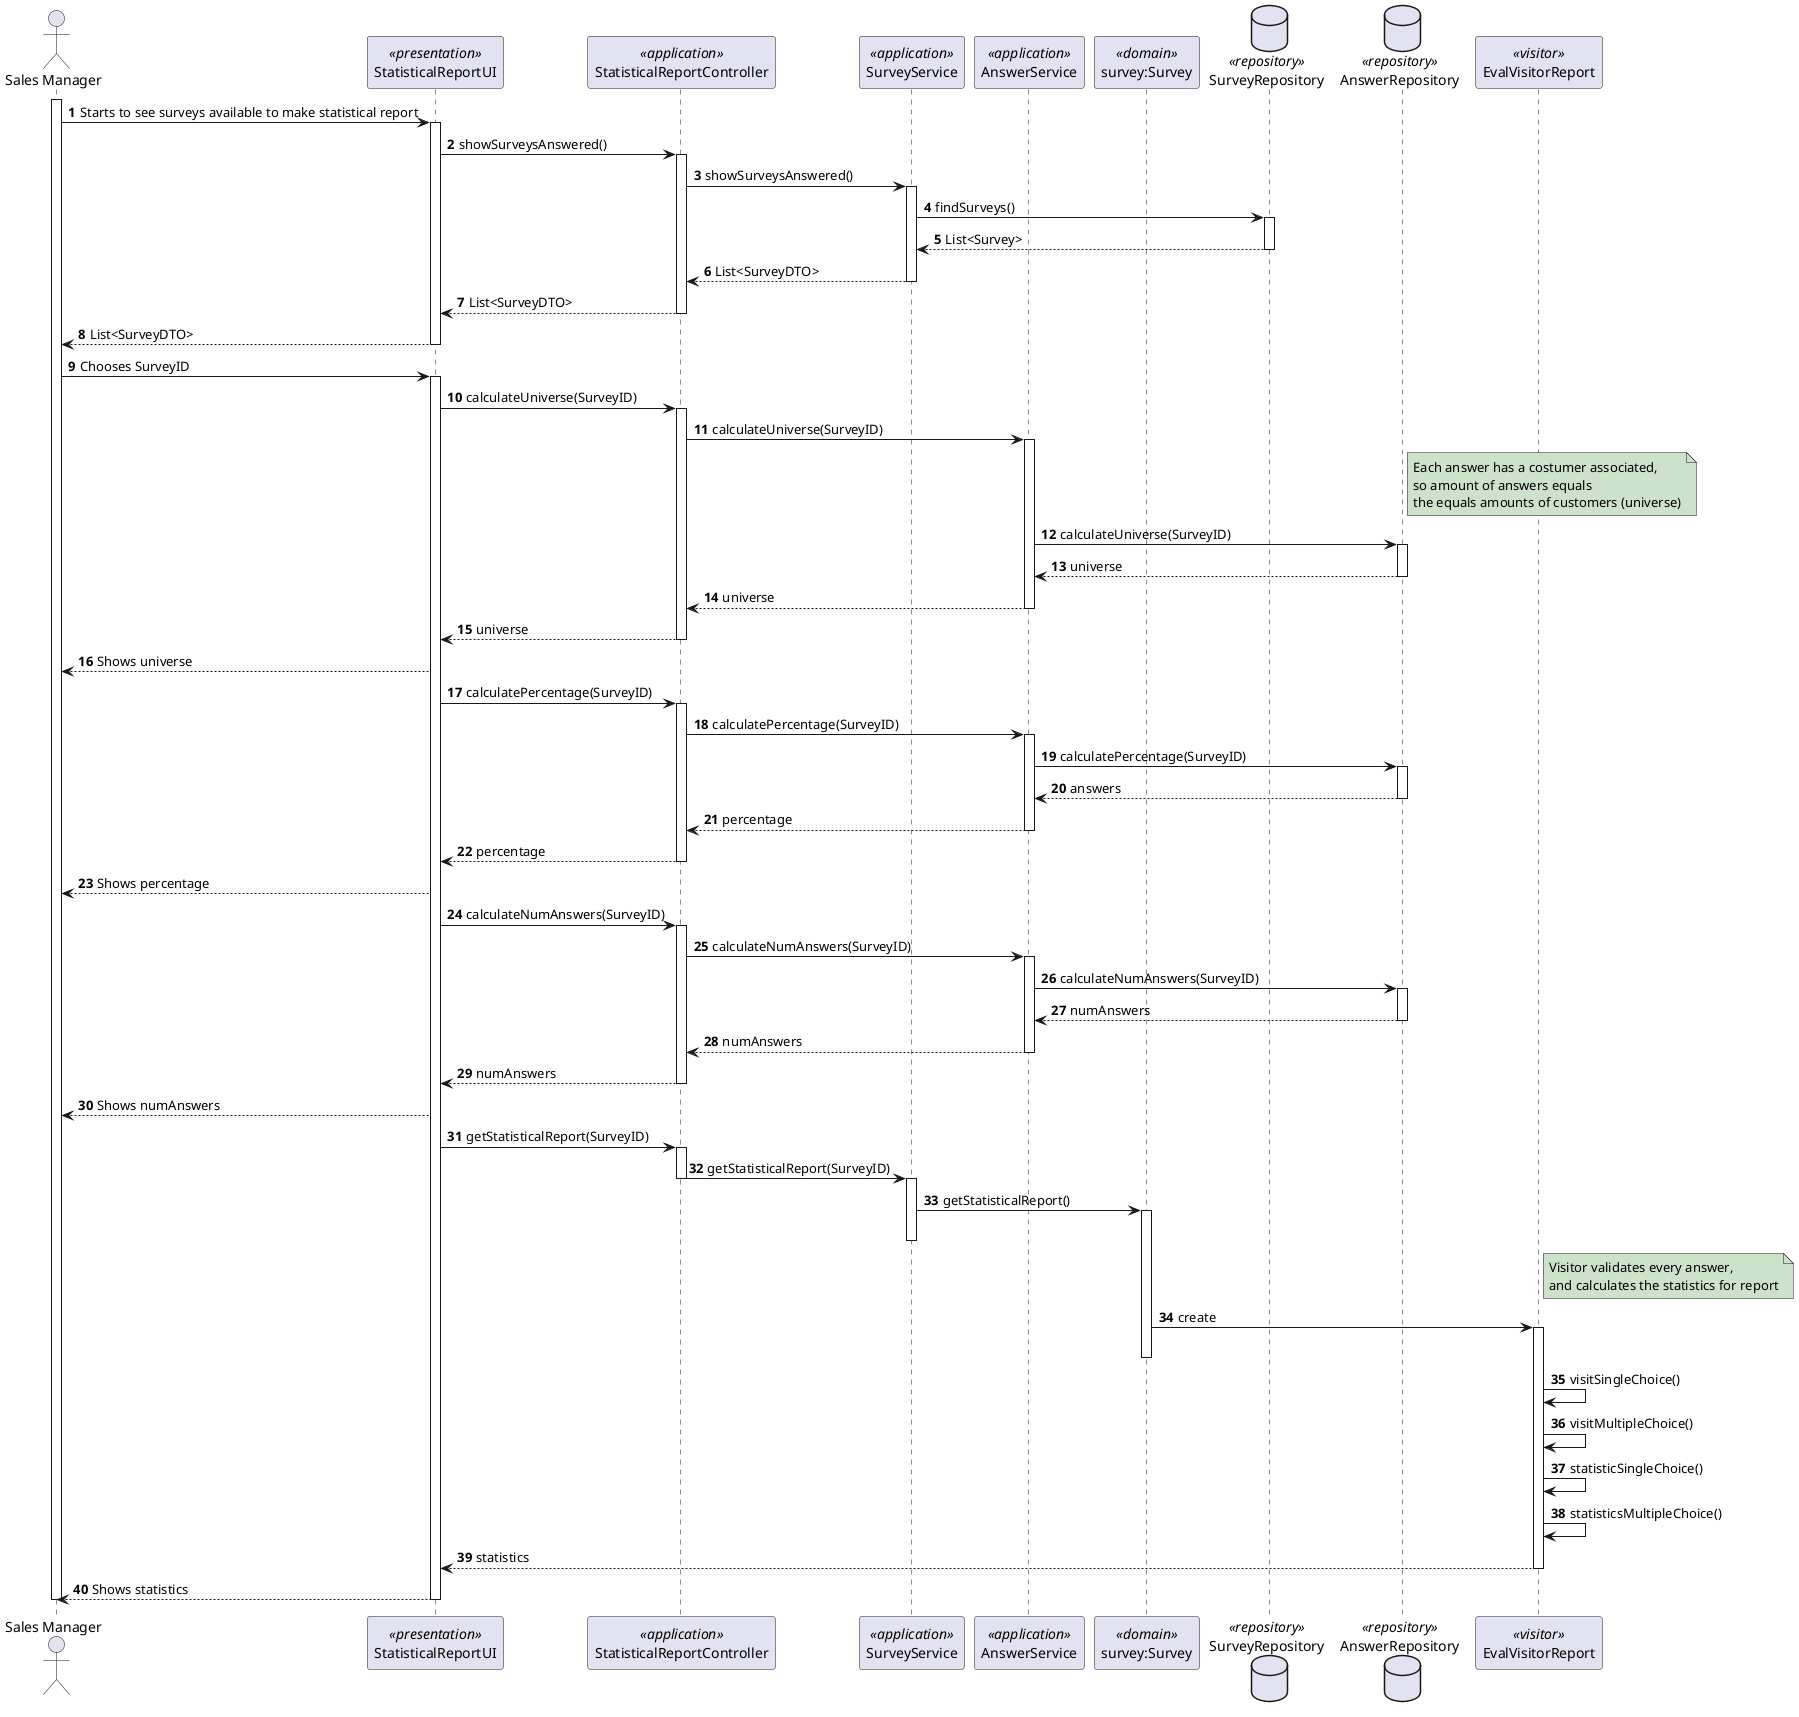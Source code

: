 @startuml
autonumber
'hide footbox
actor "Sales Manager" as SM
participant "StatisticalReportUI" as UI <<presentation>>
participant "StatisticalReportController" as CTRL <<application>>
participant "SurveyService" as SERV <<application>>
participant "AnswerService" as ASERV <<application>>
participant "survey:Survey" as Survey <<domain>>
database "SurveyRepository" as SR <<repository>>
database "AnswerRepository" as AR <<repository>>
participant "EvalVisitorReport" as V <<visitor>>


activate SM
SM -> UI : Starts to see surveys available to make statistical report
activate UI

UI -> CTRL : showSurveysAnswered()
activate CTRL


CTRL -> SERV : showSurveysAnswered()

activate SERV
SERV -> SR : findSurveys()
activate SR
SR --> SERV : List<Survey>
deactivate SR
SERV --> CTRL : List<SurveyDTO>
deactivate SERV
CTRL --> UI : List<SurveyDTO>
deactivate CTRL
UI --> SM : List<SurveyDTO>
deactivate UI


SM -> UI : Chooses SurveyID
activate UI
UI -> CTRL : calculateUniverse(SurveyID)
activate CTRL
CTRL -> ASERV : calculateUniverse(SurveyID)
activate ASERV
note right AR #CCE2CB
    Each answer has a costumer associated,
    so amount of answers equals
    the equals amounts of customers (universe)
end note
ASERV -> AR : calculateUniverse(SurveyID)

activate AR
AR --> ASERV : universe
deactivate AR

ASERV --> CTRL : universe
deactivate ASERV
CTRL --> UI : universe
deactivate CTRL
UI --> SM : Shows universe

UI -> CTRL : calculatePercentage(SurveyID)
activate CTRL
CTRL -> ASERV : calculatePercentage(SurveyID)
activate ASERV
ASERV -> AR : calculatePercentage(SurveyID)
activate AR
AR --> ASERV : answers
deactivate AR


ASERV --> CTRL : percentage
deactivate ASERV
CTRL --> UI : percentage
deactivate CTRL
UI --> SM : Shows percentage


UI -> CTRL : calculateNumAnswers(SurveyID)
activate CTRL
CTRL -> ASERV : calculateNumAnswers(SurveyID)
activate ASERV
ASERV -> AR : calculateNumAnswers(SurveyID)
activate AR
AR --> ASERV : numAnswers
deactivate AR

ASERV --> CTRL : numAnswers
deactivate ASERV
CTRL --> UI : numAnswers
deactivate CTRL
UI --> SM : Shows numAnswers


UI -> CTRL : getStatisticalReport(SurveyID)
activate CTRL
CTRL -> SERV : getStatisticalReport(SurveyID)
deactivate CTRL
activate SERV

SERV -> Survey : getStatisticalReport()
activate Survey
deactivate SERV
note right V #CCE2CB
    Visitor validates every answer,
    and calculates the statistics for report
end note
Survey -> V : create

activate V
deactivate Survey
V -> V : visitSingleChoice()
V -> V : visitMultipleChoice()
V -> V : statisticSingleChoice()
V -> V : statisticsMultipleChoice()
V --> UI : statistics
deactivate V
UI --> SM : Shows statistics
deactivate UI



deactivate SM



@enduml